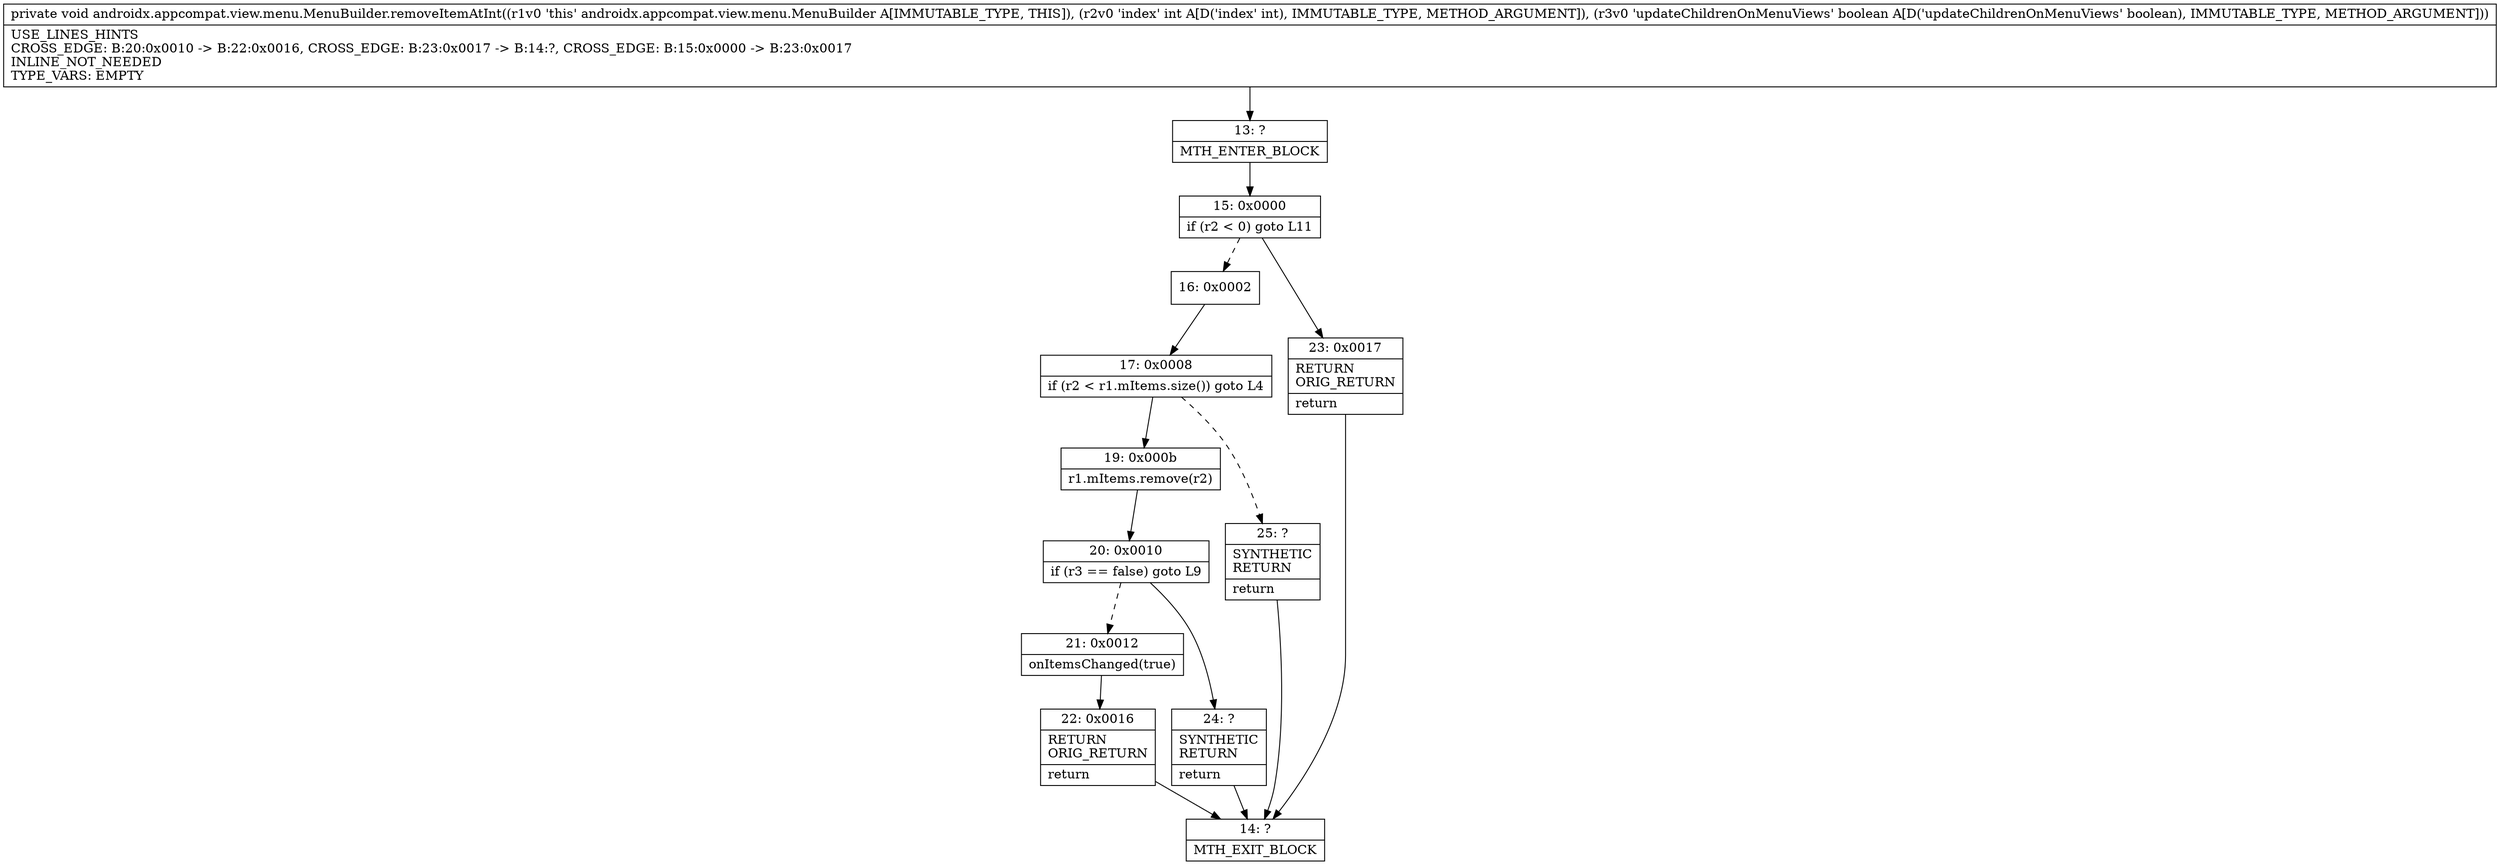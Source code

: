 digraph "CFG forandroidx.appcompat.view.menu.MenuBuilder.removeItemAtInt(IZ)V" {
Node_13 [shape=record,label="{13\:\ ?|MTH_ENTER_BLOCK\l}"];
Node_15 [shape=record,label="{15\:\ 0x0000|if (r2 \< 0) goto L11\l}"];
Node_16 [shape=record,label="{16\:\ 0x0002}"];
Node_17 [shape=record,label="{17\:\ 0x0008|if (r2 \< r1.mItems.size()) goto L4\l}"];
Node_19 [shape=record,label="{19\:\ 0x000b|r1.mItems.remove(r2)\l}"];
Node_20 [shape=record,label="{20\:\ 0x0010|if (r3 == false) goto L9\l}"];
Node_21 [shape=record,label="{21\:\ 0x0012|onItemsChanged(true)\l}"];
Node_22 [shape=record,label="{22\:\ 0x0016|RETURN\lORIG_RETURN\l|return\l}"];
Node_14 [shape=record,label="{14\:\ ?|MTH_EXIT_BLOCK\l}"];
Node_24 [shape=record,label="{24\:\ ?|SYNTHETIC\lRETURN\l|return\l}"];
Node_25 [shape=record,label="{25\:\ ?|SYNTHETIC\lRETURN\l|return\l}"];
Node_23 [shape=record,label="{23\:\ 0x0017|RETURN\lORIG_RETURN\l|return\l}"];
MethodNode[shape=record,label="{private void androidx.appcompat.view.menu.MenuBuilder.removeItemAtInt((r1v0 'this' androidx.appcompat.view.menu.MenuBuilder A[IMMUTABLE_TYPE, THIS]), (r2v0 'index' int A[D('index' int), IMMUTABLE_TYPE, METHOD_ARGUMENT]), (r3v0 'updateChildrenOnMenuViews' boolean A[D('updateChildrenOnMenuViews' boolean), IMMUTABLE_TYPE, METHOD_ARGUMENT]))  | USE_LINES_HINTS\lCROSS_EDGE: B:20:0x0010 \-\> B:22:0x0016, CROSS_EDGE: B:23:0x0017 \-\> B:14:?, CROSS_EDGE: B:15:0x0000 \-\> B:23:0x0017\lINLINE_NOT_NEEDED\lTYPE_VARS: EMPTY\l}"];
MethodNode -> Node_13;Node_13 -> Node_15;
Node_15 -> Node_16[style=dashed];
Node_15 -> Node_23;
Node_16 -> Node_17;
Node_17 -> Node_19;
Node_17 -> Node_25[style=dashed];
Node_19 -> Node_20;
Node_20 -> Node_21[style=dashed];
Node_20 -> Node_24;
Node_21 -> Node_22;
Node_22 -> Node_14;
Node_24 -> Node_14;
Node_25 -> Node_14;
Node_23 -> Node_14;
}

